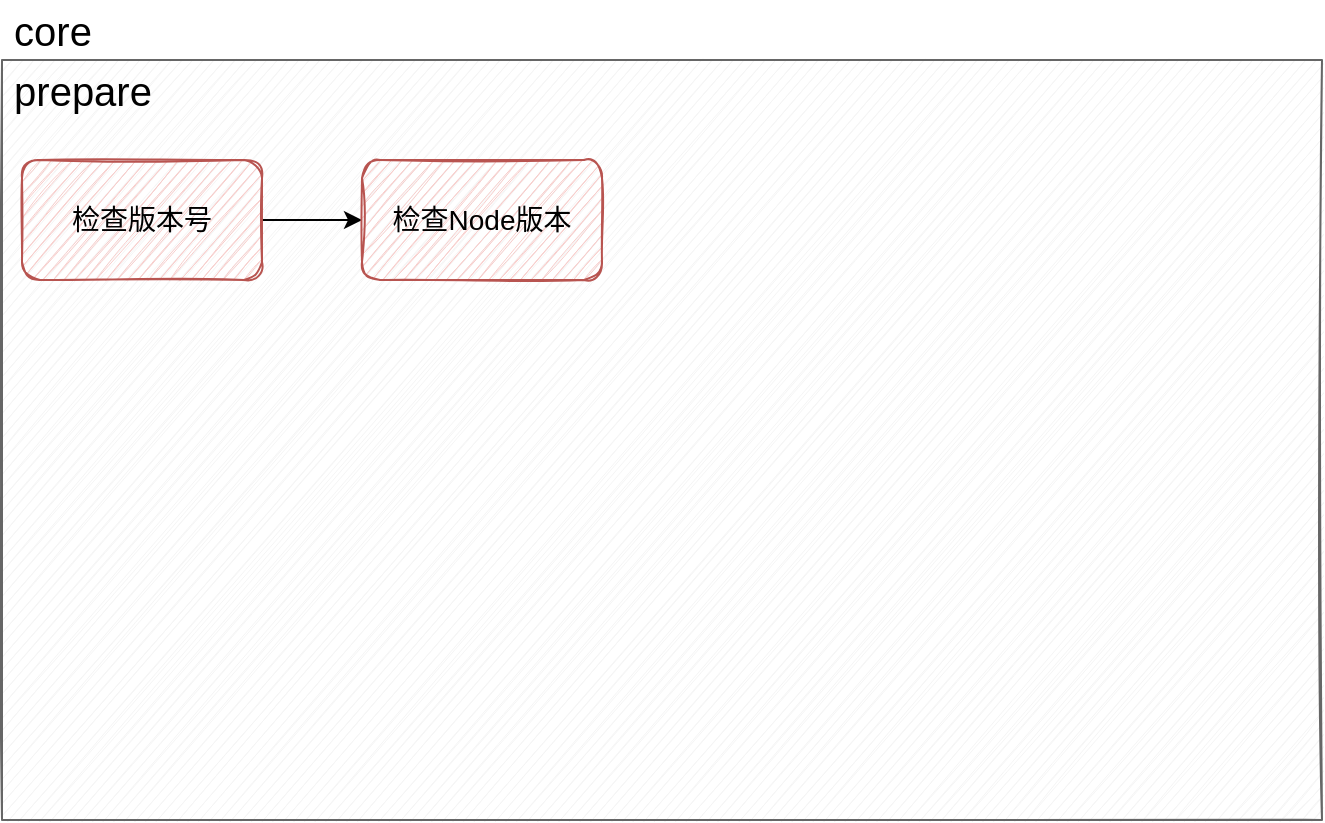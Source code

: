 <mxfile>
    <diagram id="yXZ9N-O4G6QcWynLQadC" name="第 1 页">
        <mxGraphModel dx="677" dy="495" grid="1" gridSize="10" guides="1" tooltips="1" connect="1" arrows="1" fold="1" page="1" pageScale="1" pageWidth="1600" pageHeight="900" math="0" shadow="0">
            <root>
                <mxCell id="0"/>
                <mxCell id="1" parent="0"/>
                <mxCell id="2" value="" style="rounded=0;whiteSpace=wrap;html=1;fillColor=#f5f5f5;fontColor=#333333;strokeColor=#666666;shadow=0;sketch=1;glass=0;" vertex="1" parent="1">
                    <mxGeometry x="30" y="80" width="660" height="380" as="geometry"/>
                </mxCell>
                <mxCell id="3" value="core" style="text;html=1;align=center;verticalAlign=middle;resizable=0;points=[];autosize=1;strokeColor=none;fillColor=none;fontSize=20;" vertex="1" parent="1">
                    <mxGeometry x="30" y="50" width="50" height="30" as="geometry"/>
                </mxCell>
                <mxCell id="9" value="" style="edgeStyle=none;html=1;fontSize=20;" edge="1" parent="1" source="4" target="8">
                    <mxGeometry relative="1" as="geometry"/>
                </mxCell>
                <mxCell id="4" value="检查版本号" style="rounded=1;whiteSpace=wrap;html=1;fontSize=14;fillColor=#f8cecc;strokeColor=#b85450;shadow=0;sketch=1;" vertex="1" parent="1">
                    <mxGeometry x="40" y="130" width="120" height="60" as="geometry"/>
                </mxCell>
                <mxCell id="5" value="prepare" style="text;html=1;align=center;verticalAlign=middle;resizable=0;points=[];autosize=1;strokeColor=none;fillColor=none;fontSize=20;" vertex="1" parent="1">
                    <mxGeometry x="30" y="80" width="80" height="30" as="geometry"/>
                </mxCell>
                <mxCell id="8" value="检查Node版本" style="rounded=1;whiteSpace=wrap;html=1;fontSize=14;fillColor=#f8cecc;strokeColor=#b85450;shadow=0;sketch=1;" vertex="1" parent="1">
                    <mxGeometry x="210" y="130" width="120" height="60" as="geometry"/>
                </mxCell>
            </root>
        </mxGraphModel>
    </diagram>
</mxfile>
